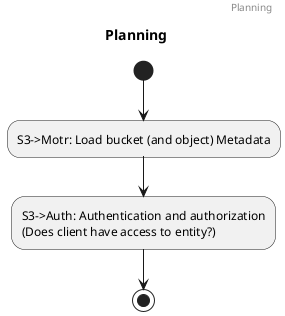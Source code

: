 @startuml
header Planning
title Planning
(*) --> "S3->Motr: Load bucket (and object) Metadata"
--> "S3->Auth: Authentication and authorization\n(Does client have access to entity?)"
 --> (*)
@enduml